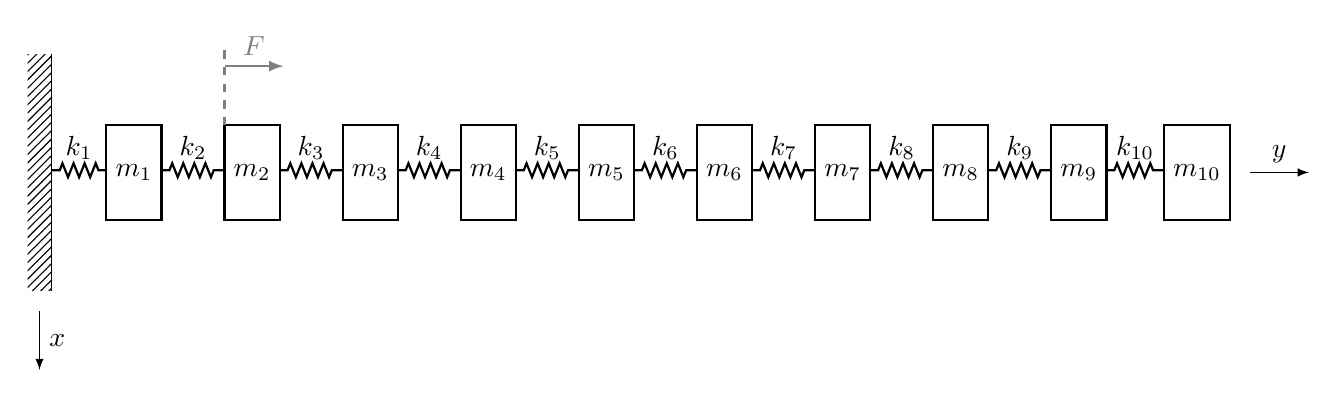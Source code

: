 \begin{tikzpicture}
\tikzstyle{spring}=[thick,decorate,decoration={zigzag,pre length=0.1cm,post length=0.1cm,segment length=4}]
 
\tikzstyle{damper}=[thick,decoration={markings,  
  mark connection node=dmp,
  mark=at position 0.5 with 
  {
    \node (dmp) [thick,inner sep=0pt,transform shape,rotate=-90,minimum width=10pt,minimum height=3pt,draw=none] {};
    \draw [thick] ($(dmp.north east)+(1pt,1pt)$) -- ($(dmp.south east)+(0pt,1pt)$) -- ($(dmp.south west)+(0pt,-1pt)$) -- ($(dmp.north west)+(1pt,-1pt)$);
    \draw [thick] ($(dmp.north)+(0,-3pt)$) -- ($(dmp.north)+(0,3pt)$);
  }
}, decorate]
 
\tikzstyle{ground}=[fill,pattern=north east lines,draw=none,minimum width=0.75cm,minimum height=0.3cm]

\begin{scope}

\node[draw,outer sep=0pt,thick] (M1) [minimum width=0.7cm, minimum height=1.2cm] {$m_1$};
\node[draw,outer sep=0pt,thick] (M2) at (1.5,0) [minimum width=0.7cm, minimum height=1.2cm] {$m_2$};
\node[draw,outer sep=0pt,thick] (M3) at (3.0,0) [minimum width=0.7cm, minimum height=1.2cm] {$m_3$};
\node[draw,outer sep=0pt,thick] (M4) at (4.5,0) [minimum width=0.7cm, minimum height=1.2cm] {$m_4$};
\node[draw,outer sep=0pt,thick] (M5) at (6.0,0) [minimum width=0.7cm, minimum height=1.2cm] {$m_5$};
\node[draw,outer sep=0pt,thick] (M6) at (7.5,0) [minimum width=0.7cm, minimum height=1.2cm] {$m_6$};
\node[draw,outer sep=0pt,thick] (M7) at (9.0,0) [minimum width=0.7cm, minimum height=1.2cm] {$m_7$};
\node[draw,outer sep=0pt,thick] (M8) at (10.5,0) [minimum width=0.7cm, minimum height=1.2cm] {$m_8$};
\node[draw,outer sep=0pt,thick] (M9) at (12.0,0) [minimum width=0.7cm, minimum height=1.2cm] {$m_9$};
\node[draw,outer sep=0pt,thick] (M10) at (13.5,0) [minimum width=0.7cm, minimum height=1.2cm] {$m_{10}$};

\node (wall) [ground, rotate=-90, minimum width=3cm,yshift=-1.2cm] {};

\draw (wall.north east) -- (wall.north west);

\draw [spring] (wall.100) -- ($(M1.north west)!(wall.100)!(M1.south west)$) node [midway, above] {$k_1$};
\draw [spring] ($(M1.north east)!(wall.100)!(M1.south east)$) -- ($(M2.north west)!(wall.100)!(M2.south west)$) node [midway, above] {$k_2$};
\draw [spring] ($(M2.north east)!(wall.100)!(M2.south east)$) -- ($(M3.north west)!(wall.100)!(M3.south west)$) node [midway, above] {$k_3$};
\draw [spring] ($(M3.north east)!(wall.100)!(M3.south east)$) -- ($(M4.north west)!(wall.100)!(M4.south west)$) node [midway, above] {$k_4$};
\draw [spring] ($(M4.north east)!(wall.100)!(M4.south east)$) -- ($(M5.north west)!(wall.100)!(M5.south west)$) node [midway, above] {$k_5$};
\draw [spring] ($(M5.north east)!(wall.100)!(M5.south east)$) -- ($(M6.north west)!(wall.100)!(M6.south west)$) node [midway, above] {$k_6$};
\draw [spring] ($(M6.north east)!(wall.100)!(M6.south east)$) -- ($(M7.north west)!(wall.100)!(M7.south west)$) node [midway, above] {$k_7$};
\draw [spring] ($(M7.north east)!(wall.100)!(M7.south east)$) -- ($(M8.north west)!(wall.100)!(M8.south west)$) node [midway, above] {$k_8$};
\draw [spring] ($(M8.north east)!(wall.100)!(M8.south east)$) -- ($(M9.north west)!(wall.100)!(M9.south west)$) node [midway, above] {$k_9$};
\draw [spring] ($(M9.north east)!(wall.100)!(M9.south east)$) -- ($(M10.north west)!(wall.100)!(M10.south west)$) node [midway, above] {$k_{10}$};
\draw[thick, dashed, gray] ($(M2.north west)$) -- ($(M2.north west) + (0,1)$);
\draw[thick, -latex, gray] ($(M2.north west) + (0,0.75)$) -- ($(M2.north west) + (0.75,0.75)$)      node [midway, above] {$F$};                  

\draw[-latex] ($(wall.east) - (0,.25)$) -- ($(wall.east) - (0,1)$) node [midway, right] {$x$};
\draw[-latex] ($(M10.east) + (.25,0)$) -- ($(M10.east) + (1,0)$) node [midway, above] {$y$};

\end{scope}
\end{tikzpicture}
